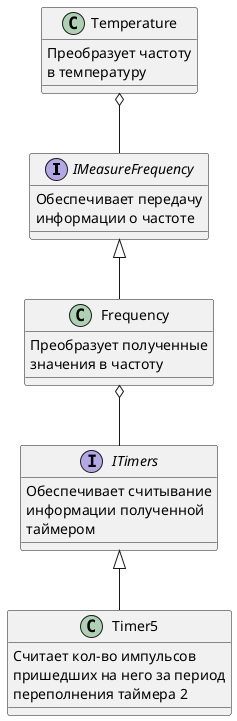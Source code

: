 @startuml Frequency 

interface IMeasureFrequency
{
    Обеспечивает передачу 
    информации о частоте 
}
class Frequency
{
    Преобразует полученные
    значения в частоту
}
interface ITimers
{
    Обеспечивает считывание
    информации полученной
    таймером
}
class Timer5
{
    Считает кол-во импульсов
    пришедших на него за период 
    переполнения таймера 2
}
class Temperature
{
    Преобразует частоту
    в температуру
}

ITimers -up-o Frequency
Timer5 -up-|> ITimers
Frequency -up-|> IMeasureFrequency
IMeasureFrequency -up-o Temperature

@enduml